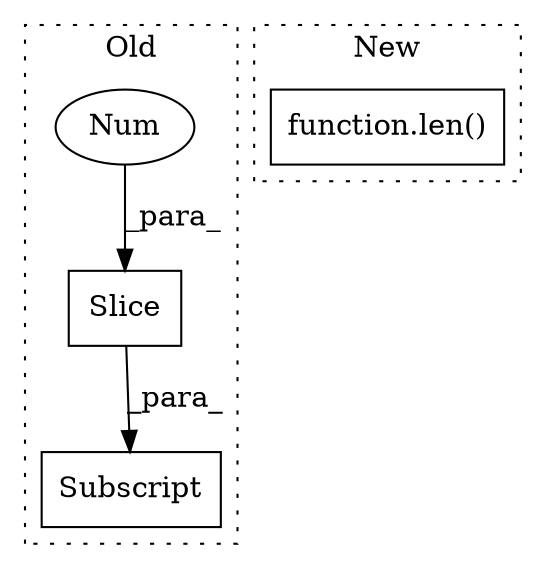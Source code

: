 digraph G {
subgraph cluster0 {
1 [label="Slice" a="80" s="6025" l="3" shape="box"];
3 [label="Subscript" a="63" s="6007,0" l="22,0" shape="box"];
4 [label="Num" a="76" s="6025" l="2" shape="ellipse"];
label = "Old";
style="dotted";
}
subgraph cluster1 {
2 [label="function.len()" a="75" s="4921,4940" l="4,1" shape="box"];
label = "New";
style="dotted";
}
1 -> 3 [label="_para_"];
4 -> 1 [label="_para_"];
}